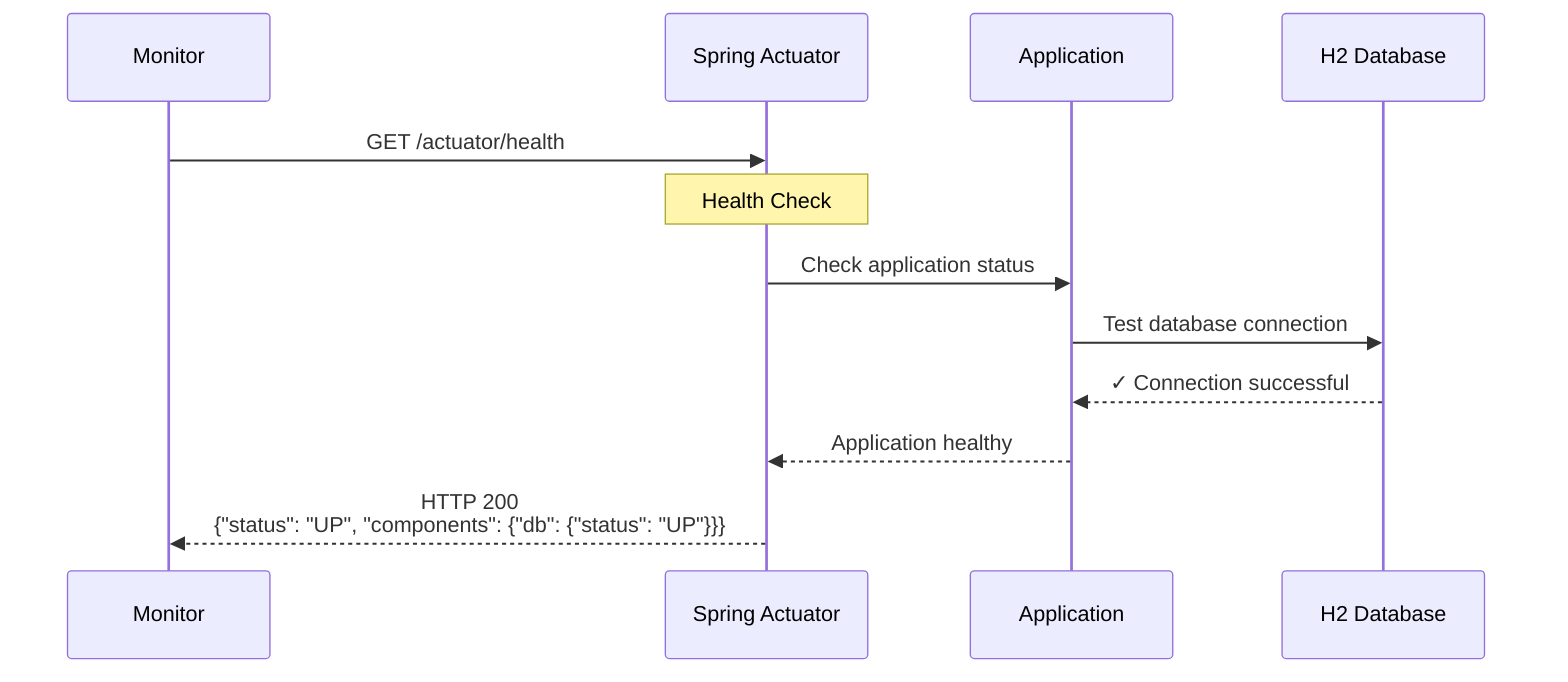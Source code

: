 sequenceDiagram
    participant Monitor
    participant Actuator as Spring Actuator
    participant App as Application
    participant DB as H2 Database
    
    Monitor->>Actuator: GET /actuator/health
    
    Note over Actuator: Health Check
    Actuator->>App: Check application status
    App->>DB: Test database connection
    DB-->>App: ✓ Connection successful
    App-->>Actuator: Application healthy
    
    Actuator-->>Monitor: HTTP 200<br/>{"status": "UP", "components": {"db": {"status": "UP"}}}
